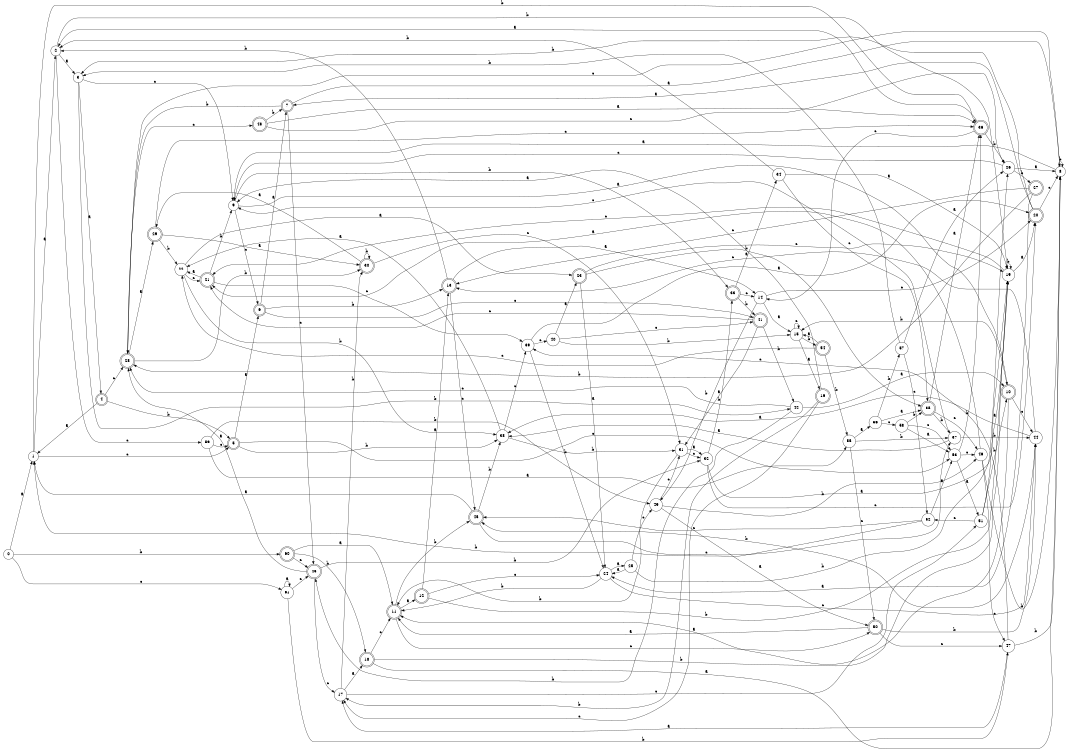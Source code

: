 digraph n50_7 {
__start0 [label="" shape="none"];

rankdir=LR;
size="8,5";

s0 [style="filled", color="black", fillcolor="white" shape="circle", label="0"];
s1 [style="filled", color="black", fillcolor="white" shape="circle", label="1"];
s2 [style="filled", color="black", fillcolor="white" shape="circle", label="2"];
s3 [style="filled", color="black", fillcolor="white" shape="circle", label="3"];
s4 [style="rounded,filled", color="black", fillcolor="white" shape="doublecircle", label="4"];
s5 [style="rounded,filled", color="black", fillcolor="white" shape="doublecircle", label="5"];
s6 [style="rounded,filled", color="black", fillcolor="white" shape="doublecircle", label="6"];
s7 [style="rounded,filled", color="black", fillcolor="white" shape="doublecircle", label="7"];
s8 [style="filled", color="black", fillcolor="white" shape="circle", label="8"];
s9 [style="filled", color="black", fillcolor="white" shape="circle", label="9"];
s10 [style="rounded,filled", color="black", fillcolor="white" shape="doublecircle", label="10"];
s11 [style="rounded,filled", color="black", fillcolor="white" shape="doublecircle", label="11"];
s12 [style="rounded,filled", color="black", fillcolor="white" shape="doublecircle", label="12"];
s13 [style="rounded,filled", color="black", fillcolor="white" shape="doublecircle", label="13"];
s14 [style="filled", color="black", fillcolor="white" shape="circle", label="14"];
s15 [style="filled", color="black", fillcolor="white" shape="circle", label="15"];
s16 [style="rounded,filled", color="black", fillcolor="white" shape="doublecircle", label="16"];
s17 [style="filled", color="black", fillcolor="white" shape="circle", label="17"];
s18 [style="rounded,filled", color="black", fillcolor="white" shape="doublecircle", label="18"];
s19 [style="filled", color="black", fillcolor="white" shape="circle", label="19"];
s20 [style="rounded,filled", color="black", fillcolor="white" shape="doublecircle", label="20"];
s21 [style="rounded,filled", color="black", fillcolor="white" shape="doublecircle", label="21"];
s22 [style="filled", color="black", fillcolor="white" shape="circle", label="22"];
s23 [style="rounded,filled", color="black", fillcolor="white" shape="doublecircle", label="23"];
s24 [style="filled", color="black", fillcolor="white" shape="circle", label="24"];
s25 [style="filled", color="black", fillcolor="white" shape="circle", label="25"];
s26 [style="filled", color="black", fillcolor="white" shape="circle", label="26"];
s27 [style="rounded,filled", color="black", fillcolor="white" shape="doublecircle", label="27"];
s28 [style="rounded,filled", color="black", fillcolor="white" shape="doublecircle", label="28"];
s29 [style="rounded,filled", color="black", fillcolor="white" shape="doublecircle", label="29"];
s30 [style="rounded,filled", color="black", fillcolor="white" shape="doublecircle", label="30"];
s31 [style="filled", color="black", fillcolor="white" shape="circle", label="31"];
s32 [style="filled", color="black", fillcolor="white" shape="circle", label="32"];
s33 [style="rounded,filled", color="black", fillcolor="white" shape="doublecircle", label="33"];
s34 [style="filled", color="black", fillcolor="white" shape="circle", label="34"];
s35 [style="rounded,filled", color="black", fillcolor="white" shape="doublecircle", label="35"];
s36 [style="rounded,filled", color="black", fillcolor="white" shape="doublecircle", label="36"];
s37 [style="filled", color="black", fillcolor="white" shape="circle", label="37"];
s38 [style="filled", color="black", fillcolor="white" shape="circle", label="38"];
s39 [style="filled", color="black", fillcolor="white" shape="circle", label="39"];
s40 [style="filled", color="black", fillcolor="white" shape="circle", label="40"];
s41 [style="rounded,filled", color="black", fillcolor="white" shape="doublecircle", label="41"];
s42 [style="filled", color="black", fillcolor="white" shape="circle", label="42"];
s43 [style="rounded,filled", color="black", fillcolor="white" shape="doublecircle", label="43"];
s44 [style="filled", color="black", fillcolor="white" shape="circle", label="44"];
s45 [style="rounded,filled", color="black", fillcolor="white" shape="doublecircle", label="45"];
s46 [style="filled", color="black", fillcolor="white" shape="circle", label="46"];
s47 [style="filled", color="black", fillcolor="white" shape="circle", label="47"];
s48 [style="rounded,filled", color="black", fillcolor="white" shape="doublecircle", label="48"];
s49 [style="filled", color="black", fillcolor="white" shape="circle", label="49"];
s50 [style="rounded,filled", color="black", fillcolor="white" shape="doublecircle", label="50"];
s51 [style="filled", color="black", fillcolor="white" shape="circle", label="51"];
s52 [style="filled", color="black", fillcolor="white" shape="circle", label="52"];
s53 [style="filled", color="black", fillcolor="white" shape="circle", label="53"];
s54 [style="rounded,filled", color="black", fillcolor="white" shape="doublecircle", label="54"];
s55 [style="filled", color="black", fillcolor="white" shape="circle", label="55"];
s56 [style="filled", color="black", fillcolor="white" shape="circle", label="56"];
s57 [style="filled", color="black", fillcolor="white" shape="circle", label="57"];
s58 [style="filled", color="black", fillcolor="white" shape="circle", label="58"];
s59 [style="filled", color="black", fillcolor="white" shape="circle", label="59"];
s60 [style="rounded,filled", color="black", fillcolor="white" shape="doublecircle", label="60"];
s61 [style="filled", color="black", fillcolor="white" shape="circle", label="61"];
s0 -> s1 [label="a"];
s0 -> s60 [label="b"];
s0 -> s61 [label="c"];
s1 -> s2 [label="a"];
s1 -> s36 [label="b"];
s1 -> s5 [label="c"];
s2 -> s3 [label="a"];
s2 -> s19 [label="b"];
s2 -> s59 [label="c"];
s3 -> s4 [label="a"];
s3 -> s42 [label="b"];
s3 -> s9 [label="c"];
s4 -> s1 [label="a"];
s4 -> s5 [label="b"];
s4 -> s28 [label="c"];
s5 -> s6 [label="a"];
s5 -> s38 [label="b"];
s5 -> s53 [label="c"];
s6 -> s7 [label="a"];
s6 -> s13 [label="b"];
s6 -> s41 [label="c"];
s7 -> s8 [label="a"];
s7 -> s28 [label="b"];
s7 -> s43 [label="c"];
s8 -> s9 [label="a"];
s8 -> s8 [label="b"];
s8 -> s28 [label="c"];
s9 -> s10 [label="a"];
s9 -> s33 [label="b"];
s9 -> s6 [label="c"];
s10 -> s11 [label="a"];
s10 -> s15 [label="b"];
s10 -> s44 [label="c"];
s11 -> s12 [label="a"];
s11 -> s45 [label="b"];
s11 -> s50 [label="c"];
s12 -> s13 [label="a"];
s12 -> s19 [label="b"];
s12 -> s24 [label="c"];
s13 -> s14 [label="a"];
s13 -> s2 [label="b"];
s13 -> s45 [label="c"];
s14 -> s15 [label="a"];
s14 -> s49 [label="b"];
s14 -> s20 [label="c"];
s15 -> s16 [label="a"];
s15 -> s54 [label="b"];
s15 -> s15 [label="c"];
s16 -> s9 [label="a"];
s16 -> s17 [label="b"];
s16 -> s17 [label="c"];
s17 -> s18 [label="a"];
s17 -> s30 [label="b"];
s17 -> s51 [label="c"];
s18 -> s8 [label="a"];
s18 -> s19 [label="b"];
s18 -> s11 [label="c"];
s19 -> s20 [label="a"];
s19 -> s19 [label="b"];
s19 -> s21 [label="c"];
s20 -> s7 [label="a"];
s20 -> s3 [label="b"];
s20 -> s8 [label="c"];
s21 -> s22 [label="a"];
s21 -> s9 [label="b"];
s21 -> s39 [label="c"];
s22 -> s23 [label="a"];
s22 -> s38 [label="b"];
s22 -> s21 [label="c"];
s23 -> s24 [label="a"];
s23 -> s35 [label="b"];
s23 -> s19 [label="c"];
s24 -> s25 [label="a"];
s24 -> s11 [label="b"];
s24 -> s44 [label="c"];
s25 -> s24 [label="a"];
s25 -> s26 [label="b"];
s25 -> s49 [label="c"];
s26 -> s8 [label="a"];
s26 -> s27 [label="b"];
s26 -> s9 [label="c"];
s27 -> s24 [label="a"];
s27 -> s28 [label="b"];
s27 -> s13 [label="c"];
s28 -> s29 [label="a"];
s28 -> s30 [label="b"];
s28 -> s48 [label="c"];
s29 -> s30 [label="a"];
s29 -> s22 [label="b"];
s29 -> s36 [label="c"];
s30 -> s29 [label="a"];
s30 -> s30 [label="b"];
s30 -> s31 [label="c"];
s31 -> s32 [label="a"];
s31 -> s11 [label="b"];
s31 -> s32 [label="c"];
s32 -> s19 [label="a"];
s32 -> s33 [label="b"];
s32 -> s20 [label="c"];
s33 -> s34 [label="a"];
s33 -> s41 [label="b"];
s33 -> s14 [label="c"];
s34 -> s19 [label="a"];
s34 -> s2 [label="b"];
s34 -> s35 [label="c"];
s35 -> s36 [label="a"];
s35 -> s37 [label="b"];
s35 -> s46 [label="c"];
s36 -> s2 [label="a"];
s36 -> s26 [label="b"];
s36 -> s14 [label="c"];
s37 -> s38 [label="a"];
s37 -> s44 [label="b"];
s37 -> s9 [label="c"];
s38 -> s22 [label="a"];
s38 -> s31 [label="b"];
s38 -> s39 [label="c"];
s39 -> s20 [label="a"];
s39 -> s24 [label="b"];
s39 -> s40 [label="c"];
s40 -> s23 [label="a"];
s40 -> s15 [label="b"];
s40 -> s41 [label="c"];
s41 -> s31 [label="a"];
s41 -> s42 [label="b"];
s41 -> s21 [label="c"];
s42 -> s10 [label="a"];
s42 -> s43 [label="b"];
s42 -> s28 [label="c"];
s43 -> s28 [label="a"];
s43 -> s32 [label="b"];
s43 -> s17 [label="c"];
s44 -> s38 [label="a"];
s44 -> s45 [label="b"];
s44 -> s13 [label="c"];
s45 -> s1 [label="a"];
s45 -> s38 [label="b"];
s45 -> s37 [label="c"];
s46 -> s21 [label="a"];
s46 -> s8 [label="b"];
s46 -> s47 [label="c"];
s47 -> s17 [label="a"];
s47 -> s8 [label="b"];
s47 -> s39 [label="c"];
s48 -> s36 [label="a"];
s48 -> s7 [label="b"];
s48 -> s26 [label="c"];
s49 -> s50 [label="a"];
s49 -> s46 [label="b"];
s49 -> s31 [label="c"];
s50 -> s11 [label="a"];
s50 -> s44 [label="b"];
s50 -> s47 [label="c"];
s51 -> s19 [label="a"];
s51 -> s10 [label="b"];
s51 -> s52 [label="c"];
s52 -> s53 [label="a"];
s52 -> s1 [label="b"];
s52 -> s45 [label="c"];
s53 -> s51 [label="a"];
s53 -> s36 [label="b"];
s53 -> s46 [label="c"];
s54 -> s15 [label="a"];
s54 -> s55 [label="b"];
s54 -> s22 [label="c"];
s55 -> s56 [label="a"];
s55 -> s37 [label="b"];
s55 -> s50 [label="c"];
s56 -> s35 [label="a"];
s56 -> s57 [label="b"];
s56 -> s58 [label="c"];
s57 -> s26 [label="a"];
s57 -> s3 [label="b"];
s57 -> s52 [label="c"];
s58 -> s53 [label="a"];
s58 -> s35 [label="b"];
s58 -> s53 [label="c"];
s59 -> s55 [label="a"];
s59 -> s49 [label="b"];
s59 -> s5 [label="c"];
s60 -> s11 [label="a"];
s60 -> s18 [label="b"];
s60 -> s43 [label="c"];
s61 -> s61 [label="a"];
s61 -> s47 [label="b"];
s61 -> s43 [label="c"];

}
